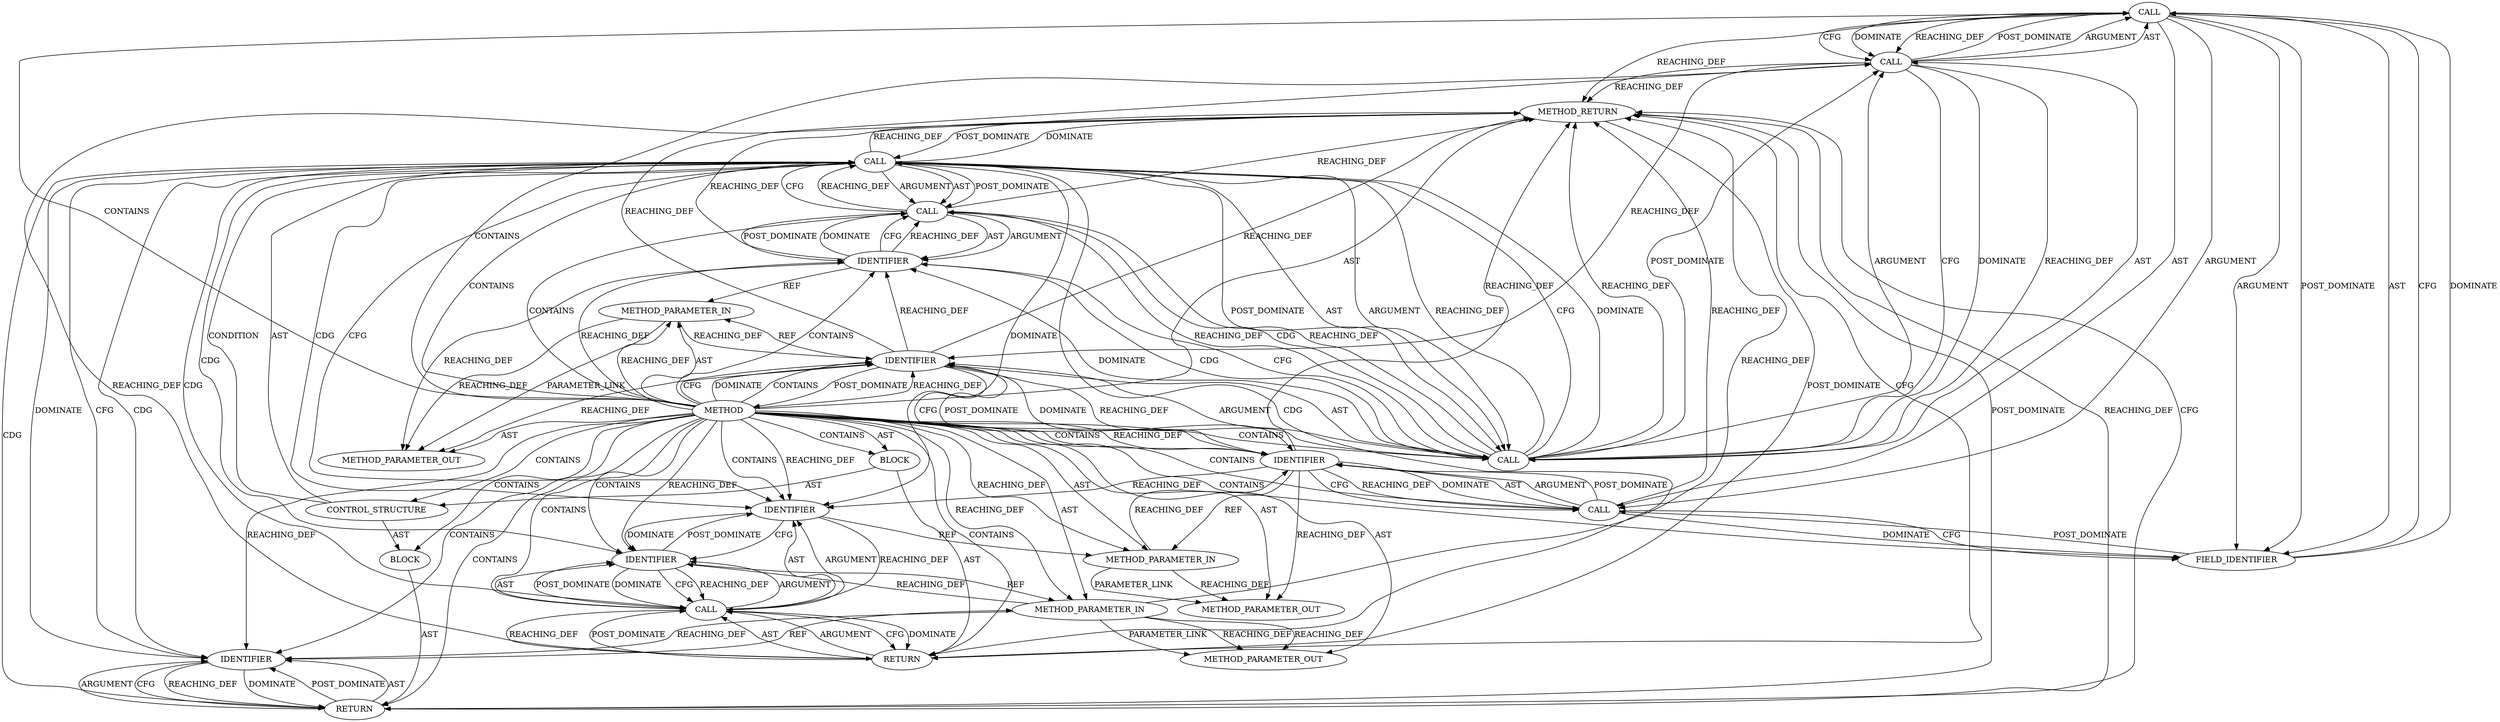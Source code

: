digraph {
  5684 [label=CALL ORDER=1 ARGUMENT_INDEX=1 CODE="tls_get_ctx(sk)->netdev" COLUMN_NUMBER=32 METHOD_FULL_NAME="<operator>.indirectFieldAccess" LINE_NUMBER=436 TYPE_FULL_NAME="<empty>" DISPATCH_TYPE="STATIC_DISPATCH" SIGNATURE="" NAME="<operator>.indirectFieldAccess"]
  5686 [label=IDENTIFIER ORDER=1 ARGUMENT_INDEX=1 CODE="sk" COLUMN_NUMBER=44 LINE_NUMBER=436 TYPE_FULL_NAME="sock*" NAME="sk"]
  5690 [label=BLOCK ORDER=2 ARGUMENT_INDEX=-1 CODE="<empty>" COLUMN_NUMBER=3 LINE_NUMBER=438 TYPE_FULL_NAME="void"]
  5676 [label=METHOD_PARAMETER_IN ORDER=2 CODE="struct net_device *dev" IS_VARIADIC=false COLUMN_NUMBER=11 LINE_NUMBER=433 TYPE_FULL_NAME="net_device*" EVALUATION_STRATEGY="BY_VALUE" INDEX=2 NAME="dev"]
  5680 [label=CALL ORDER=1 ARGUMENT_INDEX=-1 CODE="dev == rcu_dereference_bh(tls_get_ctx(sk)->netdev) ||
	    netif_is_bond_master(dev)" COLUMN_NUMBER=6 METHOD_FULL_NAME="<operator>.logicalOr" LINE_NUMBER=436 TYPE_FULL_NAME="<empty>" DISPATCH_TYPE="STATIC_DISPATCH" SIGNATURE="" NAME="<operator>.logicalOr"]
  21421 [label=METHOD_PARAMETER_OUT ORDER=1 CODE="struct sock *sk" IS_VARIADIC=false COLUMN_NUMBER=39 LINE_NUMBER=432 TYPE_FULL_NAME="sock*" EVALUATION_STRATEGY="BY_VALUE" INDEX=1 NAME="sk"]
  5679 [label=CONTROL_STRUCTURE CONTROL_STRUCTURE_TYPE="IF" ORDER=1 PARSER_TYPE_NAME="CASTIfStatement" ARGUMENT_INDEX=-1 CODE="if (dev == rcu_dereference_bh(tls_get_ctx(sk)->netdev) ||
	    netif_is_bond_master(dev))" COLUMN_NUMBER=2 LINE_NUMBER=436]
  5682 [label=IDENTIFIER ORDER=1 ARGUMENT_INDEX=1 CODE="dev" COLUMN_NUMBER=6 LINE_NUMBER=436 TYPE_FULL_NAME="net_device*" NAME="dev"]
  21423 [label=METHOD_PARAMETER_OUT ORDER=3 CODE="struct sk_buff *skb" IS_VARIADIC=false COLUMN_NUMBER=11 LINE_NUMBER=434 TYPE_FULL_NAME="sk_buff*" EVALUATION_STRATEGY="BY_VALUE" INDEX=3 NAME="skb"]
  5688 [label=CALL ORDER=2 ARGUMENT_INDEX=2 CODE="netif_is_bond_master(dev)" COLUMN_NUMBER=6 METHOD_FULL_NAME="netif_is_bond_master" LINE_NUMBER=437 TYPE_FULL_NAME="<empty>" DISPATCH_TYPE="STATIC_DISPATCH" SIGNATURE="" NAME="netif_is_bond_master"]
  5681 [label=CALL ORDER=1 ARGUMENT_INDEX=1 CODE="dev == rcu_dereference_bh(tls_get_ctx(sk)->netdev)" COLUMN_NUMBER=6 METHOD_FULL_NAME="<operator>.equals" LINE_NUMBER=436 TYPE_FULL_NAME="<empty>" DISPATCH_TYPE="STATIC_DISPATCH" SIGNATURE="" NAME="<operator>.equals"]
  5696 [label=IDENTIFIER ORDER=2 ARGUMENT_INDEX=2 CODE="skb" COLUMN_NUMBER=29 LINE_NUMBER=440 TYPE_FULL_NAME="sk_buff*" NAME="skb"]
  5692 [label=IDENTIFIER ORDER=1 ARGUMENT_INDEX=-1 CODE="skb" COLUMN_NUMBER=10 LINE_NUMBER=438 TYPE_FULL_NAME="sk_buff*" NAME="skb"]
  5674 [label=METHOD COLUMN_NUMBER=1 LINE_NUMBER=432 COLUMN_NUMBER_END=1 IS_EXTERNAL=false SIGNATURE="struct sk_buff tls_validate_xmit_skb (sock*,net_device*,sk_buff*)" NAME="tls_validate_xmit_skb" AST_PARENT_TYPE="TYPE_DECL" AST_PARENT_FULL_NAME="tls_device_fallback.c:<global>" ORDER=12 CODE="struct sk_buff *tls_validate_xmit_skb(struct sock *sk,
				      struct net_device *dev,
				      struct sk_buff *skb)
{
	if (dev == rcu_dereference_bh(tls_get_ctx(sk)->netdev) ||
	    netif_is_bond_master(dev))
		return skb;

	return tls_sw_fallback(sk, skb);
}" FULL_NAME="tls_validate_xmit_skb" LINE_NUMBER_END=441 FILENAME="tls_device_fallback.c"]
  5683 [label=CALL ORDER=2 ARGUMENT_INDEX=2 CODE="rcu_dereference_bh(tls_get_ctx(sk)->netdev)" COLUMN_NUMBER=13 METHOD_FULL_NAME="rcu_dereference_bh" LINE_NUMBER=436 TYPE_FULL_NAME="<empty>" DISPATCH_TYPE="STATIC_DISPATCH" SIGNATURE="" NAME="rcu_dereference_bh"]
  5691 [label=RETURN ORDER=1 ARGUMENT_INDEX=1 CODE="return skb;" COLUMN_NUMBER=3 LINE_NUMBER=438]
  5697 [label=METHOD_RETURN ORDER=5 CODE="RET" COLUMN_NUMBER=1 LINE_NUMBER=432 TYPE_FULL_NAME="struct sk_buff" EVALUATION_STRATEGY="BY_VALUE"]
  21422 [label=METHOD_PARAMETER_OUT ORDER=2 CODE="struct net_device *dev" IS_VARIADIC=false COLUMN_NUMBER=11 LINE_NUMBER=433 TYPE_FULL_NAME="net_device*" EVALUATION_STRATEGY="BY_VALUE" INDEX=2 NAME="dev"]
  5677 [label=METHOD_PARAMETER_IN ORDER=3 CODE="struct sk_buff *skb" IS_VARIADIC=false COLUMN_NUMBER=11 LINE_NUMBER=434 TYPE_FULL_NAME="sk_buff*" EVALUATION_STRATEGY="BY_VALUE" INDEX=3 NAME="skb"]
  5693 [label=RETURN ORDER=2 ARGUMENT_INDEX=-1 CODE="return tls_sw_fallback(sk, skb);" COLUMN_NUMBER=2 LINE_NUMBER=440]
  5695 [label=IDENTIFIER ORDER=1 ARGUMENT_INDEX=1 CODE="sk" COLUMN_NUMBER=25 LINE_NUMBER=440 TYPE_FULL_NAME="sock*" NAME="sk"]
  5694 [label=CALL ORDER=1 ARGUMENT_INDEX=-1 CODE="tls_sw_fallback(sk, skb)" COLUMN_NUMBER=9 METHOD_FULL_NAME="tls_sw_fallback" LINE_NUMBER=440 TYPE_FULL_NAME="<empty>" DISPATCH_TYPE="STATIC_DISPATCH" SIGNATURE="" NAME="tls_sw_fallback"]
  5685 [label=CALL ORDER=1 ARGUMENT_INDEX=1 CODE="tls_get_ctx(sk)" COLUMN_NUMBER=32 METHOD_FULL_NAME="tls_get_ctx" LINE_NUMBER=436 TYPE_FULL_NAME="<empty>" DISPATCH_TYPE="STATIC_DISPATCH" SIGNATURE="" NAME="tls_get_ctx"]
  5678 [label=BLOCK ORDER=4 ARGUMENT_INDEX=-1 CODE="{
	if (dev == rcu_dereference_bh(tls_get_ctx(sk)->netdev) ||
	    netif_is_bond_master(dev))
		return skb;

	return tls_sw_fallback(sk, skb);
}" COLUMN_NUMBER=1 LINE_NUMBER=435 TYPE_FULL_NAME="void"]
  5675 [label=METHOD_PARAMETER_IN ORDER=1 CODE="struct sock *sk" IS_VARIADIC=false COLUMN_NUMBER=39 LINE_NUMBER=432 TYPE_FULL_NAME="sock*" EVALUATION_STRATEGY="BY_VALUE" INDEX=1 NAME="sk"]
  5687 [label=FIELD_IDENTIFIER ORDER=2 ARGUMENT_INDEX=2 CODE="netdev" COLUMN_NUMBER=32 LINE_NUMBER=436 CANONICAL_NAME="netdev"]
  5689 [label=IDENTIFIER ORDER=1 ARGUMENT_INDEX=1 CODE="dev" COLUMN_NUMBER=27 LINE_NUMBER=437 TYPE_FULL_NAME="net_device*" NAME="dev"]
  5684 -> 5687 [label=ARGUMENT ]
  5684 -> 5683 [label=CFG ]
  5690 -> 5691 [label=AST ]
  5692 -> 5677 [label=REF ]
  5695 -> 5696 [label=CFG ]
  5683 -> 5681 [label=REACHING_DEF VARIABLE="rcu_dereference_bh(tls_get_ctx(sk)->netdev)"]
  5688 -> 5689 [label=AST ]
  5681 -> 5683 [label=AST ]
  5694 -> 5696 [label=ARGUMENT ]
  5678 -> 5679 [label=AST ]
  5680 -> 5691 [label=CDG ]
  5686 -> 5682 [label=POST_DOMINATE ]
  5686 -> 21421 [label=REACHING_DEF VARIABLE="sk"]
  5680 -> 5697 [label=DOMINATE ]
  5697 -> 5680 [label=POST_DOMINATE ]
  5674 -> 5690 [label=CONTAINS ]
  5680 -> 5688 [label=ARGUMENT ]
  5686 -> 5697 [label=REACHING_DEF VARIABLE="sk"]
  5681 -> 5697 [label=REACHING_DEF VARIABLE="dev == rcu_dereference_bh(tls_get_ctx(sk)->netdev)"]
  5674 -> 5686 [label=CONTAINS ]
  5677 -> 5697 [label=REACHING_DEF VARIABLE="skb"]
  5681 -> 5683 [label=POST_DOMINATE ]
  5687 -> 5685 [label=POST_DOMINATE ]
  5685 -> 5686 [label=AST ]
  5688 -> 5680 [label=CFG ]
  5677 -> 21423 [label=REACHING_DEF VARIABLE="skb"]
  5677 -> 21423 [label=REACHING_DEF VARIABLE="skb"]
  5684 -> 5687 [label=POST_DOMINATE ]
  5680 -> 5695 [label=CDG ]
  5675 -> 21421 [label=PARAMETER_LINK ]
  5683 -> 5681 [label=CFG ]
  5674 -> 5697 [label=AST ]
  5674 -> 5683 [label=CONTAINS ]
  5674 -> 5675 [label=AST ]
  5677 -> 21423 [label=PARAMETER_LINK ]
  5674 -> 5675 [label=REACHING_DEF VARIABLE=""]
  5680 -> 5692 [label=CFG ]
  5696 -> 5695 [label=POST_DOMINATE ]
  5674 -> 5678 [label=CONTAINS ]
  5689 -> 5688 [label=DOMINATE ]
  5674 -> 5680 [label=CONTAINS ]
  5693 -> 5697 [label=CFG ]
  5688 -> 5681 [label=REACHING_DEF VARIABLE="netif_is_bond_master(dev)"]
  5691 -> 5697 [label=REACHING_DEF VARIABLE="<RET>"]
  5691 -> 5697 [label=CFG ]
  5682 -> 5674 [label=POST_DOMINATE ]
  5688 -> 5697 [label=REACHING_DEF VARIABLE="netif_is_bond_master(dev)"]
  5684 -> 5697 [label=REACHING_DEF VARIABLE="tls_get_ctx(sk)->netdev"]
  5680 -> 5693 [label=CDG ]
  5674 -> 21423 [label=AST ]
  5680 -> 5681 [label=POST_DOMINATE ]
  5697 -> 5693 [label=POST_DOMINATE ]
  5692 -> 5691 [label=CFG ]
  5674 -> 5687 [label=CONTAINS ]
  5694 -> 5693 [label=CFG ]
  5681 -> 5680 [label=REACHING_DEF VARIABLE="dev == rcu_dereference_bh(tls_get_ctx(sk)->netdev)"]
  5696 -> 5694 [label=DOMINATE ]
  5674 -> 5689 [label=CONTAINS ]
  5674 -> 5696 [label=CONTAINS ]
  5682 -> 5689 [label=REACHING_DEF VARIABLE="dev"]
  5682 -> 5686 [label=DOMINATE ]
  5684 -> 5683 [label=DOMINATE ]
  5687 -> 5684 [label=CFG ]
  5674 -> 21421 [label=AST ]
  5681 -> 5689 [label=CDG ]
  5694 -> 5695 [label=AST ]
  5682 -> 21422 [label=REACHING_DEF VARIABLE="dev"]
  5674 -> 5682 [label=REACHING_DEF VARIABLE=""]
  5674 -> 5695 [label=CONTAINS ]
  5679 -> 5690 [label=AST ]
  5694 -> 5695 [label=ARGUMENT ]
  5682 -> 5686 [label=CFG ]
  5692 -> 5691 [label=REACHING_DEF VARIABLE="skb"]
  5683 -> 5682 [label=REACHING_DEF VARIABLE="rcu_dereference_bh(tls_get_ctx(sk)->netdev)"]
  5684 -> 5683 [label=REACHING_DEF VARIABLE="tls_get_ctx(sk)->netdev"]
  5688 -> 5689 [label=ARGUMENT ]
  5674 -> 5682 [label=CFG ]
  5674 -> 5676 [label=AST ]
  5674 -> 5679 [label=CONTAINS ]
  5674 -> 5692 [label=REACHING_DEF VARIABLE=""]
  5681 -> 5682 [label=ARGUMENT ]
  5685 -> 5686 [label=ARGUMENT ]
  5674 -> 5676 [label=REACHING_DEF VARIABLE=""]
  5694 -> 5693 [label=REACHING_DEF VARIABLE="tls_sw_fallback(sk, skb)"]
  5680 -> 5696 [label=CDG ]
  5684 -> 5685 [label=AST ]
  5693 -> 5694 [label=POST_DOMINATE ]
  5688 -> 5689 [label=POST_DOMINATE ]
  5678 -> 5693 [label=AST ]
  5674 -> 5696 [label=REACHING_DEF VARIABLE=""]
  5694 -> 5693 [label=DOMINATE ]
  5680 -> 5692 [label=CDG ]
  5693 -> 5697 [label=REACHING_DEF VARIABLE="<RET>"]
  5681 -> 5680 [label=CFG ]
  5676 -> 21422 [label=PARAMETER_LINK ]
  5696 -> 5694 [label=CFG ]
  5679 -> 5680 [label=CONDITION ]
  5674 -> 5688 [label=CONTAINS ]
  5686 -> 5685 [label=CFG ]
  5681 -> 5683 [label=ARGUMENT ]
  5675 -> 5686 [label=REACHING_DEF VARIABLE="sk"]
  5680 -> 5694 [label=CDG ]
  5685 -> 5687 [label=DOMINATE ]
  5680 -> 5697 [label=REACHING_DEF VARIABLE="dev == rcu_dereference_bh(tls_get_ctx(sk)->netdev) ||
	    netif_is_bond_master(dev)"]
  5683 -> 5681 [label=DOMINATE ]
  5691 -> 5692 [label=POST_DOMINATE ]
  5694 -> 5696 [label=AST ]
  5681 -> 5688 [label=CDG ]
  5674 -> 5677 [label=REACHING_DEF VARIABLE=""]
  5687 -> 5684 [label=DOMINATE ]
  5677 -> 5692 [label=REACHING_DEF VARIABLE="skb"]
  5674 -> 5695 [label=REACHING_DEF VARIABLE=""]
  5686 -> 5675 [label=REF ]
  5683 -> 5684 [label=POST_DOMINATE ]
  5686 -> 5685 [label=REACHING_DEF VARIABLE="sk"]
  5674 -> 5682 [label=DOMINATE ]
  5682 -> 5676 [label=REF ]
  5680 -> 5692 [label=DOMINATE ]
  5681 -> 5689 [label=CFG ]
  5674 -> 5681 [label=CONTAINS ]
  5682 -> 5683 [label=REACHING_DEF VARIABLE="dev"]
  5674 -> 5694 [label=CONTAINS ]
  5695 -> 5696 [label=DOMINATE ]
  5674 -> 5677 [label=AST ]
  5681 -> 5689 [label=DOMINATE ]
  5683 -> 5697 [label=REACHING_DEF VARIABLE="rcu_dereference_bh(tls_get_ctx(sk)->netdev)"]
  5676 -> 21422 [label=REACHING_DEF VARIABLE="dev"]
  5686 -> 5685 [label=DOMINATE ]
  5696 -> 5694 [label=REACHING_DEF VARIABLE="skb"]
  5689 -> 5688 [label=CFG ]
  5697 -> 5691 [label=POST_DOMINATE ]
  5691 -> 5692 [label=AST ]
  5681 -> 5680 [label=DOMINATE ]
  5693 -> 5694 [label=AST ]
  5683 -> 5684 [label=ARGUMENT ]
  5680 -> 5681 [label=AST ]
  5674 -> 5678 [label=AST ]
  5674 -> 5686 [label=REACHING_DEF VARIABLE=""]
  5685 -> 5697 [label=REACHING_DEF VARIABLE="tls_get_ctx(sk)"]
  5691 -> 5692 [label=ARGUMENT ]
  5689 -> 5697 [label=REACHING_DEF VARIABLE="dev"]
  5685 -> 5687 [label=CFG ]
  5695 -> 5675 [label=REF ]
  5680 -> 5688 [label=AST ]
  5676 -> 5682 [label=REACHING_DEF VARIABLE="dev"]
  5683 -> 5684 [label=AST ]
  5679 -> 5680 [label=AST ]
  5675 -> 21421 [label=REACHING_DEF VARIABLE="sk"]
  5680 -> 5695 [label=CFG ]
  5680 -> 5695 [label=DOMINATE ]
  5696 -> 5677 [label=REF ]
  5674 -> 21422 [label=AST ]
  5674 -> 5693 [label=CONTAINS ]
  5686 -> 5695 [label=REACHING_DEF VARIABLE="sk"]
  5692 -> 5691 [label=DOMINATE ]
  5674 -> 5689 [label=REACHING_DEF VARIABLE=""]
  5682 -> 5681 [label=REACHING_DEF VARIABLE="dev"]
  5684 -> 5687 [label=AST ]
  5674 -> 5682 [label=CONTAINS ]
  5689 -> 5688 [label=REACHING_DEF VARIABLE="dev"]
  5694 -> 5696 [label=POST_DOMINATE ]
  5681 -> 5688 [label=REACHING_DEF VARIABLE="dev == rcu_dereference_bh(tls_get_ctx(sk)->netdev)"]
  5689 -> 5676 [label=REF ]
  5674 -> 5691 [label=CONTAINS ]
  5677 -> 5696 [label=REACHING_DEF VARIABLE="skb"]
  5674 -> 5692 [label=CONTAINS ]
  5674 -> 5684 [label=CONTAINS ]
  5680 -> 5681 [label=ARGUMENT ]
  5684 -> 5685 [label=ARGUMENT ]
  5682 -> 5697 [label=REACHING_DEF VARIABLE="dev"]
  5689 -> 21422 [label=REACHING_DEF VARIABLE="dev"]
  5680 -> 5688 [label=POST_DOMINATE ]
  5685 -> 5686 [label=POST_DOMINATE ]
  5688 -> 5680 [label=REACHING_DEF VARIABLE="netif_is_bond_master(dev)"]
  5695 -> 5694 [label=REACHING_DEF VARIABLE="sk"]
  5693 -> 5694 [label=ARGUMENT ]
  5681 -> 5682 [label=AST ]
  5674 -> 5685 [label=CONTAINS ]
}
